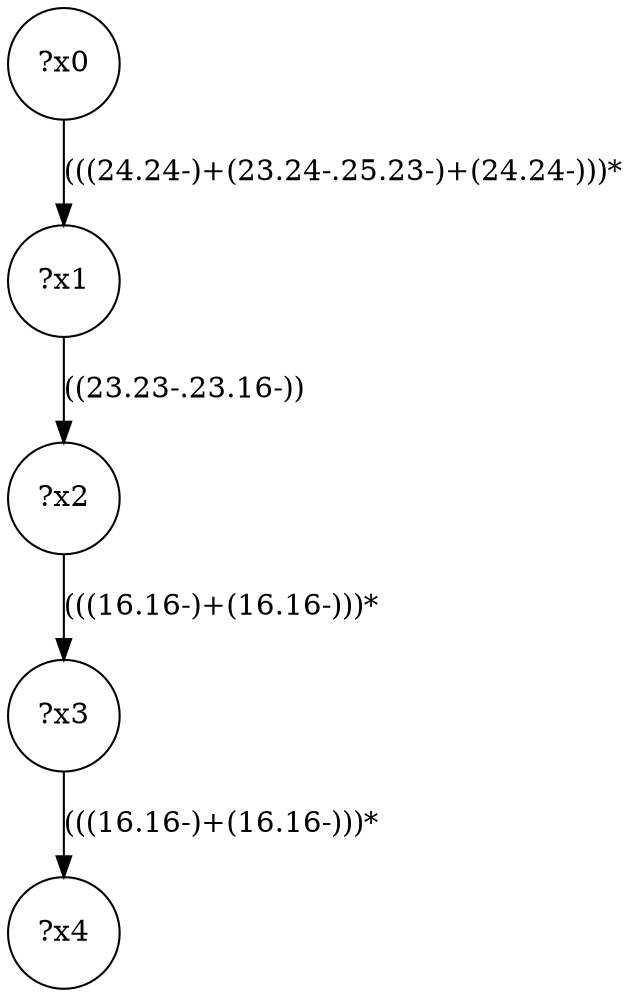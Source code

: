 digraph g {
	x0 [shape=circle, label="?x0"];
	x1 [shape=circle, label="?x1"];
	x0 -> x1 [label="(((24.24-)+(23.24-.25.23-)+(24.24-)))*"];
	x2 [shape=circle, label="?x2"];
	x1 -> x2 [label="((23.23-.23.16-))"];
	x3 [shape=circle, label="?x3"];
	x2 -> x3 [label="(((16.16-)+(16.16-)))*"];
	x4 [shape=circle, label="?x4"];
	x3 -> x4 [label="(((16.16-)+(16.16-)))*"];
}
